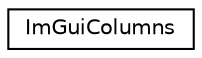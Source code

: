 digraph "Graphical Class Hierarchy"
{
  edge [fontname="Helvetica",fontsize="10",labelfontname="Helvetica",labelfontsize="10"];
  node [fontname="Helvetica",fontsize="10",shape=record];
  rankdir="LR";
  Node0 [label="ImGuiColumns",height=0.2,width=0.4,color="black", fillcolor="white", style="filled",URL="$structImGuiColumns.html"];
}
